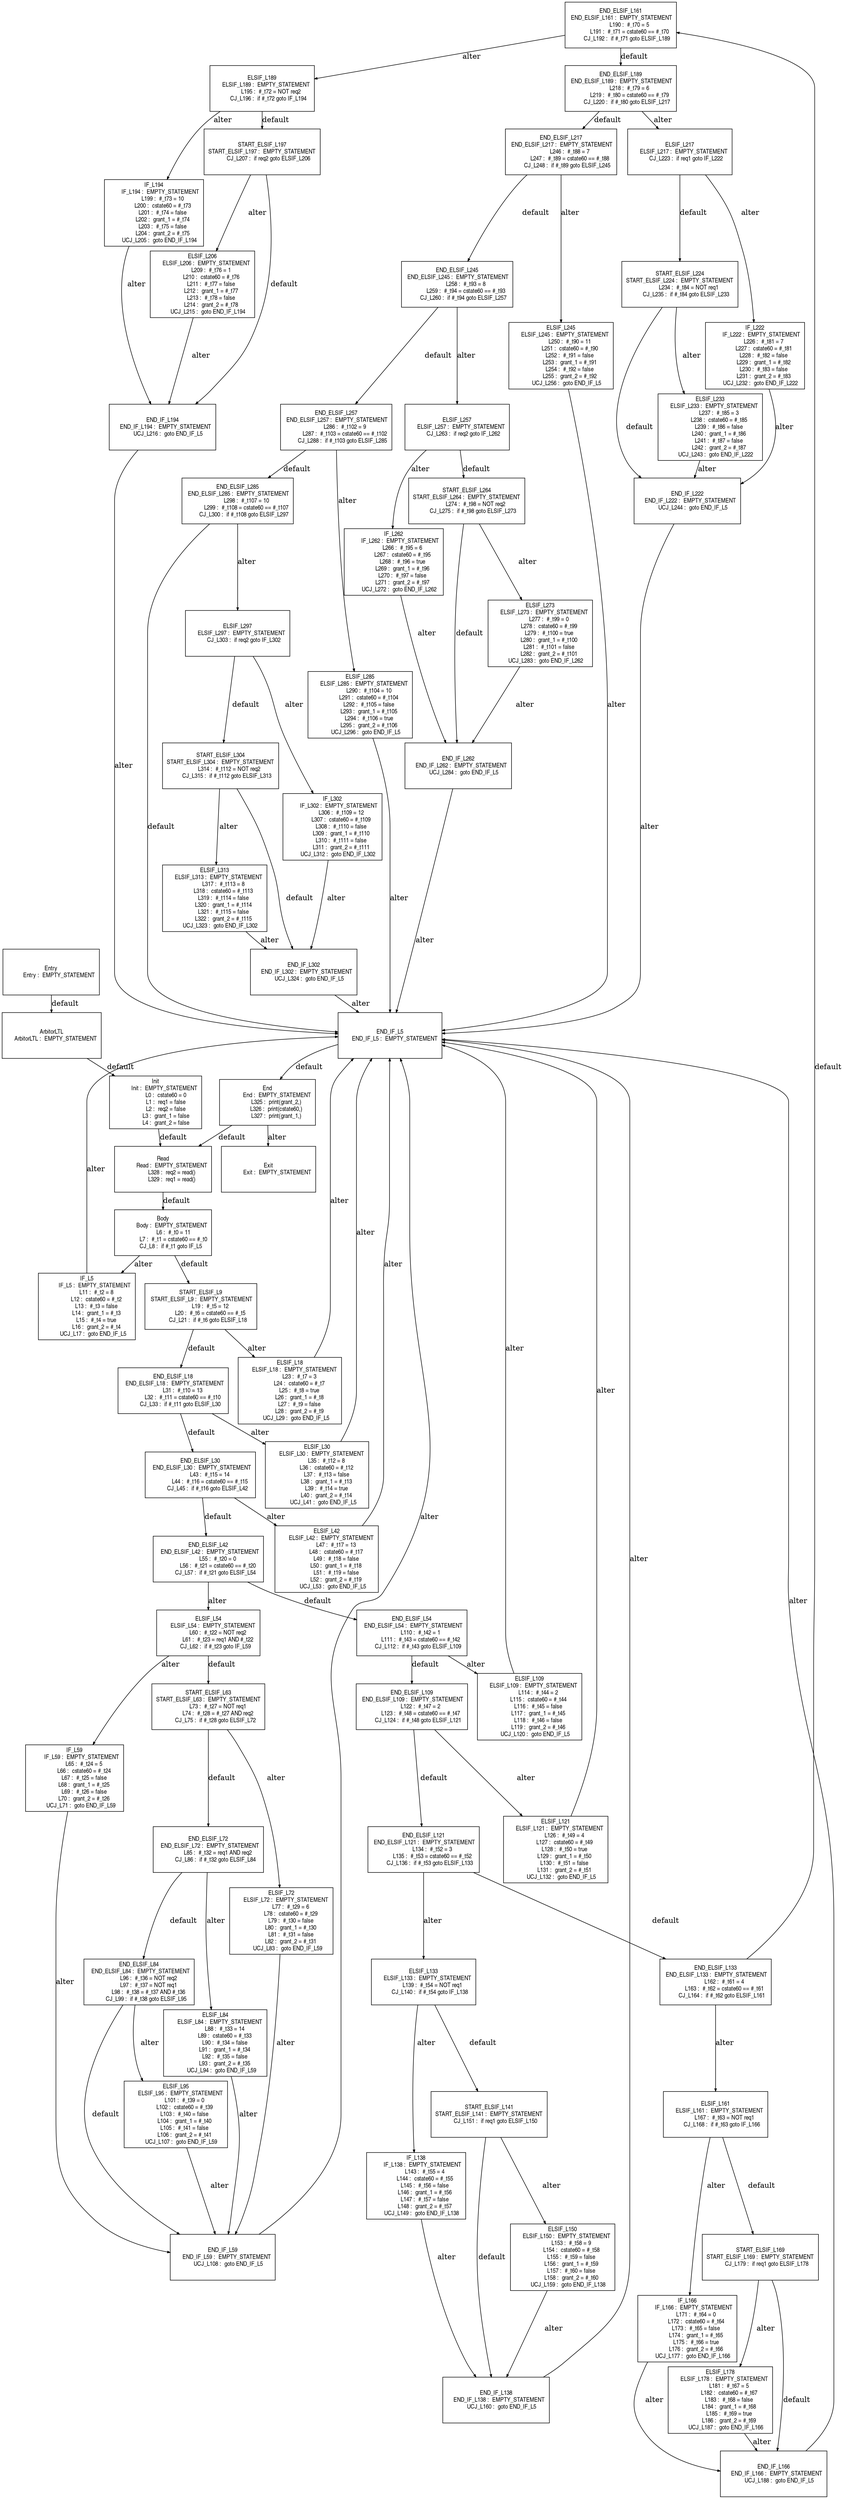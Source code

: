 digraph G {
  ranksep=.25;
  edge [arrowsize=.5]
  node [shape=rectangle, fontname="ArialNarrow",
        fontsize=12,  height=1.2];
  "END_ELSIF_L161
 END_ELSIF_L161 :  EMPTY_STATEMENT
           L190 :  #_t70 = 5
           L191 :  #_t71 = cstate60 == #_t70
        CJ_L192 :  if #_t71 goto ELSIF_L189
"; "ELSIF_L150
     ELSIF_L150 :  EMPTY_STATEMENT
           L153 :  #_t58 = 9
           L154 :  cstate60 = #_t58
           L155 :  #_t59 = false
           L156 :  grant_1 = #_t59
           L157 :  #_t60 = false
           L158 :  grant_2 = #_t60
       UCJ_L159 :  goto END_IF_L138
"; "END_ELSIF_L84
  END_ELSIF_L84 :  EMPTY_STATEMENT
            L96 :  #_t36 = NOT req2
            L97 :  #_t37 = NOT req1
            L98 :  #_t38 = #_t37 AND #_t36
         CJ_L99 :  if #_t38 goto ELSIF_L95
"; "IF_L138
        IF_L138 :  EMPTY_STATEMENT
           L143 :  #_t55 = 4
           L144 :  cstate60 = #_t55
           L145 :  #_t56 = false
           L146 :  grant_1 = #_t56
           L147 :  #_t57 = false
           L148 :  grant_2 = #_t57
       UCJ_L149 :  goto END_IF_L138
"; "Read
           Read :  EMPTY_STATEMENT
           L328 :  req2 = read()
           L329 :  req1 = read()
"; "START_ELSIF_L9
 START_ELSIF_L9 :  EMPTY_STATEMENT
            L19 :  #_t5 = 12
            L20 :  #_t6 = cstate60 == #_t5
         CJ_L21 :  if #_t6 goto ELSIF_L18
"; "ELSIF_L133
     ELSIF_L133 :  EMPTY_STATEMENT
           L139 :  #_t54 = NOT req1
        CJ_L140 :  if #_t54 goto IF_L138
"; "END_IF_L262
    END_IF_L262 :  EMPTY_STATEMENT
       UCJ_L284 :  goto END_IF_L5
"; "ELSIF_L285
     ELSIF_L285 :  EMPTY_STATEMENT
           L290 :  #_t104 = 10
           L291 :  cstate60 = #_t104
           L292 :  #_t105 = false
           L293 :  grant_1 = #_t105
           L294 :  #_t106 = true
           L295 :  grant_2 = #_t106
       UCJ_L296 :  goto END_IF_L5
"; "END_IF_L222
    END_IF_L222 :  EMPTY_STATEMENT
       UCJ_L244 :  goto END_IF_L5
"; "ELSIF_L189
     ELSIF_L189 :  EMPTY_STATEMENT
           L195 :  #_t72 = NOT req2
        CJ_L196 :  if #_t72 goto IF_L194
"; "ELSIF_L54
      ELSIF_L54 :  EMPTY_STATEMENT
            L60 :  #_t22 = NOT req2
            L61 :  #_t23 = req1 AND #_t22
         CJ_L62 :  if #_t23 goto IF_L59
"; "START_ELSIF_L197
START_ELSIF_L197 :  EMPTY_STATEMENT
        CJ_L207 :  if req2 goto ELSIF_L206
"; "ELSIF_L84
      ELSIF_L84 :  EMPTY_STATEMENT
            L88 :  #_t33 = 14
            L89 :  cstate60 = #_t33
            L90 :  #_t34 = false
            L91 :  grant_1 = #_t34
            L92 :  #_t35 = false
            L93 :  grant_2 = #_t35
        UCJ_L94 :  goto END_IF_L59
"; "ELSIF_L121
     ELSIF_L121 :  EMPTY_STATEMENT
           L126 :  #_t49 = 4
           L127 :  cstate60 = #_t49
           L128 :  #_t50 = true
           L129 :  grant_1 = #_t50
           L130 :  #_t51 = false
           L131 :  grant_2 = #_t51
       UCJ_L132 :  goto END_IF_L5
"; "END_IF_L194
    END_IF_L194 :  EMPTY_STATEMENT
       UCJ_L216 :  goto END_IF_L5
"; "End
            End :  EMPTY_STATEMENT
           L325 :  print(grant_2,)
           L326 :  print(cstate60,)
           L327 :  print(grant_1,)
"; "IF_L59
         IF_L59 :  EMPTY_STATEMENT
            L65 :  #_t24 = 5
            L66 :  cstate60 = #_t24
            L67 :  #_t25 = false
            L68 :  grant_1 = #_t25
            L69 :  #_t26 = false
            L70 :  grant_2 = #_t26
        UCJ_L71 :  goto END_IF_L59
"; "END_ELSIF_L189
 END_ELSIF_L189 :  EMPTY_STATEMENT
           L218 :  #_t79 = 6
           L219 :  #_t80 = cstate60 == #_t79
        CJ_L220 :  if #_t80 goto ELSIF_L217
"; "IF_L5
          IF_L5 :  EMPTY_STATEMENT
            L11 :  #_t2 = 8
            L12 :  cstate60 = #_t2
            L13 :  #_t3 = false
            L14 :  grant_1 = #_t3
            L15 :  #_t4 = true
            L16 :  grant_2 = #_t4
        UCJ_L17 :  goto END_IF_L5
"; "END_ELSIF_L285
 END_ELSIF_L285 :  EMPTY_STATEMENT
           L298 :  #_t107 = 10
           L299 :  #_t108 = cstate60 == #_t107
        CJ_L300 :  if #_t108 goto ELSIF_L297
"; "ArbitorLTL
     ArbitorLTL :  EMPTY_STATEMENT
"; "START_ELSIF_L224
START_ELSIF_L224 :  EMPTY_STATEMENT
           L234 :  #_t84 = NOT req1
        CJ_L235 :  if #_t84 goto ELSIF_L233
"; "ELSIF_L245
     ELSIF_L245 :  EMPTY_STATEMENT
           L250 :  #_t90 = 11
           L251 :  cstate60 = #_t90
           L252 :  #_t91 = false
           L253 :  grant_1 = #_t91
           L254 :  #_t92 = false
           L255 :  grant_2 = #_t92
       UCJ_L256 :  goto END_IF_L5
"; "END_IF_L59
     END_IF_L59 :  EMPTY_STATEMENT
       UCJ_L108 :  goto END_IF_L5
"; "ELSIF_L257
     ELSIF_L257 :  EMPTY_STATEMENT
        CJ_L263 :  if req2 goto IF_L262
"; "IF_L166
        IF_L166 :  EMPTY_STATEMENT
           L171 :  #_t64 = 0
           L172 :  cstate60 = #_t64
           L173 :  #_t65 = false
           L174 :  grant_1 = #_t65
           L175 :  #_t66 = true
           L176 :  grant_2 = #_t66
       UCJ_L177 :  goto END_IF_L166
"; "ELSIF_L178
     ELSIF_L178 :  EMPTY_STATEMENT
           L181 :  #_t67 = 5
           L182 :  cstate60 = #_t67
           L183 :  #_t68 = false
           L184 :  grant_1 = #_t68
           L185 :  #_t69 = true
           L186 :  grant_2 = #_t69
       UCJ_L187 :  goto END_IF_L166
"; "END_ELSIF_L217
 END_ELSIF_L217 :  EMPTY_STATEMENT
           L246 :  #_t88 = 7
           L247 :  #_t89 = cstate60 == #_t88
        CJ_L248 :  if #_t89 goto ELSIF_L245
"; "Init
           Init :  EMPTY_STATEMENT
             L0 :  cstate60 = 0
             L1 :  req1 = false
             L2 :  req2 = false
             L3 :  grant_1 = false
             L4 :  grant_2 = false
"; "ELSIF_L42
      ELSIF_L42 :  EMPTY_STATEMENT
            L47 :  #_t17 = 13
            L48 :  cstate60 = #_t17
            L49 :  #_t18 = false
            L50 :  grant_1 = #_t18
            L51 :  #_t19 = false
            L52 :  grant_2 = #_t19
        UCJ_L53 :  goto END_IF_L5
"; "ELSIF_L206
     ELSIF_L206 :  EMPTY_STATEMENT
           L209 :  #_t76 = 1
           L210 :  cstate60 = #_t76
           L211 :  #_t77 = false
           L212 :  grant_1 = #_t77
           L213 :  #_t78 = false
           L214 :  grant_2 = #_t78
       UCJ_L215 :  goto END_IF_L194
"; "END_ELSIF_L42
  END_ELSIF_L42 :  EMPTY_STATEMENT
            L55 :  #_t20 = 0
            L56 :  #_t21 = cstate60 == #_t20
         CJ_L57 :  if #_t21 goto ELSIF_L54
"; "IF_L194
        IF_L194 :  EMPTY_STATEMENT
           L199 :  #_t73 = 10
           L200 :  cstate60 = #_t73
           L201 :  #_t74 = false
           L202 :  grant_1 = #_t74
           L203 :  #_t75 = false
           L204 :  grant_2 = #_t75
       UCJ_L205 :  goto END_IF_L194
"; "Entry
          Entry :  EMPTY_STATEMENT
"; "START_ELSIF_L264
START_ELSIF_L264 :  EMPTY_STATEMENT
           L274 :  #_t98 = NOT req2
        CJ_L275 :  if #_t98 goto ELSIF_L273
"; "END_ELSIF_L133
 END_ELSIF_L133 :  EMPTY_STATEMENT
           L162 :  #_t61 = 4
           L163 :  #_t62 = cstate60 == #_t61
        CJ_L164 :  if #_t62 goto ELSIF_L161
"; "END_ELSIF_L54
  END_ELSIF_L54 :  EMPTY_STATEMENT
           L110 :  #_t42 = 1
           L111 :  #_t43 = cstate60 == #_t42
        CJ_L112 :  if #_t43 goto ELSIF_L109
"; "ELSIF_L72
      ELSIF_L72 :  EMPTY_STATEMENT
            L77 :  #_t29 = 6
            L78 :  cstate60 = #_t29
            L79 :  #_t30 = false
            L80 :  grant_1 = #_t30
            L81 :  #_t31 = false
            L82 :  grant_2 = #_t31
        UCJ_L83 :  goto END_IF_L59
"; "END_ELSIF_L109
 END_ELSIF_L109 :  EMPTY_STATEMENT
           L122 :  #_t47 = 2
           L123 :  #_t48 = cstate60 == #_t47
        CJ_L124 :  if #_t48 goto ELSIF_L121
"; "ELSIF_L217
     ELSIF_L217 :  EMPTY_STATEMENT
        CJ_L223 :  if req1 goto IF_L222
"; "END_IF_L5
      END_IF_L5 :  EMPTY_STATEMENT
"; "START_ELSIF_L63
START_ELSIF_L63 :  EMPTY_STATEMENT
            L73 :  #_t27 = NOT req1
            L74 :  #_t28 = #_t27 AND req2
         CJ_L75 :  if #_t28 goto ELSIF_L72
"; "START_ELSIF_L141
START_ELSIF_L141 :  EMPTY_STATEMENT
        CJ_L151 :  if req1 goto ELSIF_L150
"; "Exit
           Exit :  EMPTY_STATEMENT
"; "END_ELSIF_L257
 END_ELSIF_L257 :  EMPTY_STATEMENT
           L286 :  #_t102 = 9
           L287 :  #_t103 = cstate60 == #_t102
        CJ_L288 :  if #_t103 goto ELSIF_L285
"; "START_ELSIF_L169
START_ELSIF_L169 :  EMPTY_STATEMENT
        CJ_L179 :  if req1 goto ELSIF_L178
"; "END_ELSIF_L245
 END_ELSIF_L245 :  EMPTY_STATEMENT
           L258 :  #_t93 = 8
           L259 :  #_t94 = cstate60 == #_t93
        CJ_L260 :  if #_t94 goto ELSIF_L257
"; "END_IF_L302
    END_IF_L302 :  EMPTY_STATEMENT
       UCJ_L324 :  goto END_IF_L5
"; "ELSIF_L18
      ELSIF_L18 :  EMPTY_STATEMENT
            L23 :  #_t7 = 3
            L24 :  cstate60 = #_t7
            L25 :  #_t8 = true
            L26 :  grant_1 = #_t8
            L27 :  #_t9 = false
            L28 :  grant_2 = #_t9
        UCJ_L29 :  goto END_IF_L5
"; "ELSIF_L95
      ELSIF_L95 :  EMPTY_STATEMENT
           L101 :  #_t39 = 0
           L102 :  cstate60 = #_t39
           L103 :  #_t40 = false
           L104 :  grant_1 = #_t40
           L105 :  #_t41 = false
           L106 :  grant_2 = #_t41
       UCJ_L107 :  goto END_IF_L59
"; "ELSIF_L30
      ELSIF_L30 :  EMPTY_STATEMENT
            L35 :  #_t12 = 8
            L36 :  cstate60 = #_t12
            L37 :  #_t13 = false
            L38 :  grant_1 = #_t13
            L39 :  #_t14 = true
            L40 :  grant_2 = #_t14
        UCJ_L41 :  goto END_IF_L5
"; "END_ELSIF_L30
  END_ELSIF_L30 :  EMPTY_STATEMENT
            L43 :  #_t15 = 14
            L44 :  #_t16 = cstate60 == #_t15
         CJ_L45 :  if #_t16 goto ELSIF_L42
"; "END_IF_L138
    END_IF_L138 :  EMPTY_STATEMENT
       UCJ_L160 :  goto END_IF_L5
"; "Body
           Body :  EMPTY_STATEMENT
             L6 :  #_t0 = 11
             L7 :  #_t1 = cstate60 == #_t0
          CJ_L8 :  if #_t1 goto IF_L5
"; "END_ELSIF_L121
 END_ELSIF_L121 :  EMPTY_STATEMENT
           L134 :  #_t52 = 3
           L135 :  #_t53 = cstate60 == #_t52
        CJ_L136 :  if #_t53 goto ELSIF_L133
"; "START_ELSIF_L304
START_ELSIF_L304 :  EMPTY_STATEMENT
           L314 :  #_t112 = NOT req2
        CJ_L315 :  if #_t112 goto ELSIF_L313
"; "ELSIF_L161
     ELSIF_L161 :  EMPTY_STATEMENT
           L167 :  #_t63 = NOT req1
        CJ_L168 :  if #_t63 goto IF_L166
"; "IF_L222
        IF_L222 :  EMPTY_STATEMENT
           L226 :  #_t81 = 7
           L227 :  cstate60 = #_t81
           L228 :  #_t82 = false
           L229 :  grant_1 = #_t82
           L230 :  #_t83 = false
           L231 :  grant_2 = #_t83
       UCJ_L232 :  goto END_IF_L222
"; "ELSIF_L297
     ELSIF_L297 :  EMPTY_STATEMENT
        CJ_L303 :  if req2 goto IF_L302
"; "END_ELSIF_L72
  END_ELSIF_L72 :  EMPTY_STATEMENT
            L85 :  #_t32 = req1 AND req2
         CJ_L86 :  if #_t32 goto ELSIF_L84
"; "ELSIF_L233
     ELSIF_L233 :  EMPTY_STATEMENT
           L237 :  #_t85 = 3
           L238 :  cstate60 = #_t85
           L239 :  #_t86 = false
           L240 :  grant_1 = #_t86
           L241 :  #_t87 = false
           L242 :  grant_2 = #_t87
       UCJ_L243 :  goto END_IF_L222
"; "END_ELSIF_L18
  END_ELSIF_L18 :  EMPTY_STATEMENT
            L31 :  #_t10 = 13
            L32 :  #_t11 = cstate60 == #_t10
         CJ_L33 :  if #_t11 goto ELSIF_L30
"; "ELSIF_L273
     ELSIF_L273 :  EMPTY_STATEMENT
           L277 :  #_t99 = 0
           L278 :  cstate60 = #_t99
           L279 :  #_t100 = true
           L280 :  grant_1 = #_t100
           L281 :  #_t101 = false
           L282 :  grant_2 = #_t101
       UCJ_L283 :  goto END_IF_L262
"; "IF_L302
        IF_L302 :  EMPTY_STATEMENT
           L306 :  #_t109 = 12
           L307 :  cstate60 = #_t109
           L308 :  #_t110 = false
           L309 :  grant_1 = #_t110
           L310 :  #_t111 = false
           L311 :  grant_2 = #_t111
       UCJ_L312 :  goto END_IF_L302
"; "END_IF_L166
    END_IF_L166 :  EMPTY_STATEMENT
       UCJ_L188 :  goto END_IF_L5
"; "IF_L262
        IF_L262 :  EMPTY_STATEMENT
           L266 :  #_t95 = 6
           L267 :  cstate60 = #_t95
           L268 :  #_t96 = true
           L269 :  grant_1 = #_t96
           L270 :  #_t97 = false
           L271 :  grant_2 = #_t97
       UCJ_L272 :  goto END_IF_L262
"; "ELSIF_L109
     ELSIF_L109 :  EMPTY_STATEMENT
           L114 :  #_t44 = 2
           L115 :  cstate60 = #_t44
           L116 :  #_t45 = false
           L117 :  grant_1 = #_t45
           L118 :  #_t46 = false
           L119 :  grant_2 = #_t46
       UCJ_L120 :  goto END_IF_L5
"; "ELSIF_L313
     ELSIF_L313 :  EMPTY_STATEMENT
           L317 :  #_t113 = 8
           L318 :  cstate60 = #_t113
           L319 :  #_t114 = false
           L320 :  grant_1 = #_t114
           L321 :  #_t115 = false
           L322 :  grant_2 = #_t115
       UCJ_L323 :  goto END_IF_L302
"; 
  "ArbitorLTL
     ArbitorLTL :  EMPTY_STATEMENT
" -> "Init
           Init :  EMPTY_STATEMENT
             L0 :  cstate60 = 0
             L1 :  req1 = false
             L2 :  req2 = false
             L3 :  grant_1 = false
             L4 :  grant_2 = false
"  [label="default"];
  "Init
           Init :  EMPTY_STATEMENT
             L0 :  cstate60 = 0
             L1 :  req1 = false
             L2 :  req2 = false
             L3 :  grant_1 = false
             L4 :  grant_2 = false
" -> "Read
           Read :  EMPTY_STATEMENT
           L328 :  req2 = read()
           L329 :  req1 = read()
"  [label="default"];
  "Body
           Body :  EMPTY_STATEMENT
             L6 :  #_t0 = 11
             L7 :  #_t1 = cstate60 == #_t0
          CJ_L8 :  if #_t1 goto IF_L5
" -> "START_ELSIF_L9
 START_ELSIF_L9 :  EMPTY_STATEMENT
            L19 :  #_t5 = 12
            L20 :  #_t6 = cstate60 == #_t5
         CJ_L21 :  if #_t6 goto ELSIF_L18
"  [label="default"];
  "Body
           Body :  EMPTY_STATEMENT
             L6 :  #_t0 = 11
             L7 :  #_t1 = cstate60 == #_t0
          CJ_L8 :  if #_t1 goto IF_L5
" -> "IF_L5
          IF_L5 :  EMPTY_STATEMENT
            L11 :  #_t2 = 8
            L12 :  cstate60 = #_t2
            L13 :  #_t3 = false
            L14 :  grant_1 = #_t3
            L15 :  #_t4 = true
            L16 :  grant_2 = #_t4
        UCJ_L17 :  goto END_IF_L5
"  [label="alter"];
  "IF_L5
          IF_L5 :  EMPTY_STATEMENT
            L11 :  #_t2 = 8
            L12 :  cstate60 = #_t2
            L13 :  #_t3 = false
            L14 :  grant_1 = #_t3
            L15 :  #_t4 = true
            L16 :  grant_2 = #_t4
        UCJ_L17 :  goto END_IF_L5
" -> "END_IF_L5
      END_IF_L5 :  EMPTY_STATEMENT
"  [label="alter"];
  "START_ELSIF_L9
 START_ELSIF_L9 :  EMPTY_STATEMENT
            L19 :  #_t5 = 12
            L20 :  #_t6 = cstate60 == #_t5
         CJ_L21 :  if #_t6 goto ELSIF_L18
" -> "END_ELSIF_L18
  END_ELSIF_L18 :  EMPTY_STATEMENT
            L31 :  #_t10 = 13
            L32 :  #_t11 = cstate60 == #_t10
         CJ_L33 :  if #_t11 goto ELSIF_L30
"  [label="default"];
  "START_ELSIF_L9
 START_ELSIF_L9 :  EMPTY_STATEMENT
            L19 :  #_t5 = 12
            L20 :  #_t6 = cstate60 == #_t5
         CJ_L21 :  if #_t6 goto ELSIF_L18
" -> "ELSIF_L18
      ELSIF_L18 :  EMPTY_STATEMENT
            L23 :  #_t7 = 3
            L24 :  cstate60 = #_t7
            L25 :  #_t8 = true
            L26 :  grant_1 = #_t8
            L27 :  #_t9 = false
            L28 :  grant_2 = #_t9
        UCJ_L29 :  goto END_IF_L5
"  [label="alter"];
  "ELSIF_L18
      ELSIF_L18 :  EMPTY_STATEMENT
            L23 :  #_t7 = 3
            L24 :  cstate60 = #_t7
            L25 :  #_t8 = true
            L26 :  grant_1 = #_t8
            L27 :  #_t9 = false
            L28 :  grant_2 = #_t9
        UCJ_L29 :  goto END_IF_L5
" -> "END_IF_L5
      END_IF_L5 :  EMPTY_STATEMENT
"  [label="alter"];
  "END_ELSIF_L18
  END_ELSIF_L18 :  EMPTY_STATEMENT
            L31 :  #_t10 = 13
            L32 :  #_t11 = cstate60 == #_t10
         CJ_L33 :  if #_t11 goto ELSIF_L30
" -> "END_ELSIF_L30
  END_ELSIF_L30 :  EMPTY_STATEMENT
            L43 :  #_t15 = 14
            L44 :  #_t16 = cstate60 == #_t15
         CJ_L45 :  if #_t16 goto ELSIF_L42
"  [label="default"];
  "END_ELSIF_L18
  END_ELSIF_L18 :  EMPTY_STATEMENT
            L31 :  #_t10 = 13
            L32 :  #_t11 = cstate60 == #_t10
         CJ_L33 :  if #_t11 goto ELSIF_L30
" -> "ELSIF_L30
      ELSIF_L30 :  EMPTY_STATEMENT
            L35 :  #_t12 = 8
            L36 :  cstate60 = #_t12
            L37 :  #_t13 = false
            L38 :  grant_1 = #_t13
            L39 :  #_t14 = true
            L40 :  grant_2 = #_t14
        UCJ_L41 :  goto END_IF_L5
"  [label="alter"];
  "ELSIF_L30
      ELSIF_L30 :  EMPTY_STATEMENT
            L35 :  #_t12 = 8
            L36 :  cstate60 = #_t12
            L37 :  #_t13 = false
            L38 :  grant_1 = #_t13
            L39 :  #_t14 = true
            L40 :  grant_2 = #_t14
        UCJ_L41 :  goto END_IF_L5
" -> "END_IF_L5
      END_IF_L5 :  EMPTY_STATEMENT
"  [label="alter"];
  "END_ELSIF_L30
  END_ELSIF_L30 :  EMPTY_STATEMENT
            L43 :  #_t15 = 14
            L44 :  #_t16 = cstate60 == #_t15
         CJ_L45 :  if #_t16 goto ELSIF_L42
" -> "END_ELSIF_L42
  END_ELSIF_L42 :  EMPTY_STATEMENT
            L55 :  #_t20 = 0
            L56 :  #_t21 = cstate60 == #_t20
         CJ_L57 :  if #_t21 goto ELSIF_L54
"  [label="default"];
  "END_ELSIF_L30
  END_ELSIF_L30 :  EMPTY_STATEMENT
            L43 :  #_t15 = 14
            L44 :  #_t16 = cstate60 == #_t15
         CJ_L45 :  if #_t16 goto ELSIF_L42
" -> "ELSIF_L42
      ELSIF_L42 :  EMPTY_STATEMENT
            L47 :  #_t17 = 13
            L48 :  cstate60 = #_t17
            L49 :  #_t18 = false
            L50 :  grant_1 = #_t18
            L51 :  #_t19 = false
            L52 :  grant_2 = #_t19
        UCJ_L53 :  goto END_IF_L5
"  [label="alter"];
  "ELSIF_L42
      ELSIF_L42 :  EMPTY_STATEMENT
            L47 :  #_t17 = 13
            L48 :  cstate60 = #_t17
            L49 :  #_t18 = false
            L50 :  grant_1 = #_t18
            L51 :  #_t19 = false
            L52 :  grant_2 = #_t19
        UCJ_L53 :  goto END_IF_L5
" -> "END_IF_L5
      END_IF_L5 :  EMPTY_STATEMENT
"  [label="alter"];
  "END_ELSIF_L42
  END_ELSIF_L42 :  EMPTY_STATEMENT
            L55 :  #_t20 = 0
            L56 :  #_t21 = cstate60 == #_t20
         CJ_L57 :  if #_t21 goto ELSIF_L54
" -> "END_ELSIF_L54
  END_ELSIF_L54 :  EMPTY_STATEMENT
           L110 :  #_t42 = 1
           L111 :  #_t43 = cstate60 == #_t42
        CJ_L112 :  if #_t43 goto ELSIF_L109
"  [label="default"];
  "END_ELSIF_L42
  END_ELSIF_L42 :  EMPTY_STATEMENT
            L55 :  #_t20 = 0
            L56 :  #_t21 = cstate60 == #_t20
         CJ_L57 :  if #_t21 goto ELSIF_L54
" -> "ELSIF_L54
      ELSIF_L54 :  EMPTY_STATEMENT
            L60 :  #_t22 = NOT req2
            L61 :  #_t23 = req1 AND #_t22
         CJ_L62 :  if #_t23 goto IF_L59
"  [label="alter"];
  "ELSIF_L54
      ELSIF_L54 :  EMPTY_STATEMENT
            L60 :  #_t22 = NOT req2
            L61 :  #_t23 = req1 AND #_t22
         CJ_L62 :  if #_t23 goto IF_L59
" -> "START_ELSIF_L63
START_ELSIF_L63 :  EMPTY_STATEMENT
            L73 :  #_t27 = NOT req1
            L74 :  #_t28 = #_t27 AND req2
         CJ_L75 :  if #_t28 goto ELSIF_L72
"  [label="default"];
  "ELSIF_L54
      ELSIF_L54 :  EMPTY_STATEMENT
            L60 :  #_t22 = NOT req2
            L61 :  #_t23 = req1 AND #_t22
         CJ_L62 :  if #_t23 goto IF_L59
" -> "IF_L59
         IF_L59 :  EMPTY_STATEMENT
            L65 :  #_t24 = 5
            L66 :  cstate60 = #_t24
            L67 :  #_t25 = false
            L68 :  grant_1 = #_t25
            L69 :  #_t26 = false
            L70 :  grant_2 = #_t26
        UCJ_L71 :  goto END_IF_L59
"  [label="alter"];
  "IF_L59
         IF_L59 :  EMPTY_STATEMENT
            L65 :  #_t24 = 5
            L66 :  cstate60 = #_t24
            L67 :  #_t25 = false
            L68 :  grant_1 = #_t25
            L69 :  #_t26 = false
            L70 :  grant_2 = #_t26
        UCJ_L71 :  goto END_IF_L59
" -> "END_IF_L59
     END_IF_L59 :  EMPTY_STATEMENT
       UCJ_L108 :  goto END_IF_L5
"  [label="alter"];
  "START_ELSIF_L63
START_ELSIF_L63 :  EMPTY_STATEMENT
            L73 :  #_t27 = NOT req1
            L74 :  #_t28 = #_t27 AND req2
         CJ_L75 :  if #_t28 goto ELSIF_L72
" -> "END_ELSIF_L72
  END_ELSIF_L72 :  EMPTY_STATEMENT
            L85 :  #_t32 = req1 AND req2
         CJ_L86 :  if #_t32 goto ELSIF_L84
"  [label="default"];
  "START_ELSIF_L63
START_ELSIF_L63 :  EMPTY_STATEMENT
            L73 :  #_t27 = NOT req1
            L74 :  #_t28 = #_t27 AND req2
         CJ_L75 :  if #_t28 goto ELSIF_L72
" -> "ELSIF_L72
      ELSIF_L72 :  EMPTY_STATEMENT
            L77 :  #_t29 = 6
            L78 :  cstate60 = #_t29
            L79 :  #_t30 = false
            L80 :  grant_1 = #_t30
            L81 :  #_t31 = false
            L82 :  grant_2 = #_t31
        UCJ_L83 :  goto END_IF_L59
"  [label="alter"];
  "ELSIF_L72
      ELSIF_L72 :  EMPTY_STATEMENT
            L77 :  #_t29 = 6
            L78 :  cstate60 = #_t29
            L79 :  #_t30 = false
            L80 :  grant_1 = #_t30
            L81 :  #_t31 = false
            L82 :  grant_2 = #_t31
        UCJ_L83 :  goto END_IF_L59
" -> "END_IF_L59
     END_IF_L59 :  EMPTY_STATEMENT
       UCJ_L108 :  goto END_IF_L5
"  [label="alter"];
  "END_ELSIF_L72
  END_ELSIF_L72 :  EMPTY_STATEMENT
            L85 :  #_t32 = req1 AND req2
         CJ_L86 :  if #_t32 goto ELSIF_L84
" -> "END_ELSIF_L84
  END_ELSIF_L84 :  EMPTY_STATEMENT
            L96 :  #_t36 = NOT req2
            L97 :  #_t37 = NOT req1
            L98 :  #_t38 = #_t37 AND #_t36
         CJ_L99 :  if #_t38 goto ELSIF_L95
"  [label="default"];
  "END_ELSIF_L72
  END_ELSIF_L72 :  EMPTY_STATEMENT
            L85 :  #_t32 = req1 AND req2
         CJ_L86 :  if #_t32 goto ELSIF_L84
" -> "ELSIF_L84
      ELSIF_L84 :  EMPTY_STATEMENT
            L88 :  #_t33 = 14
            L89 :  cstate60 = #_t33
            L90 :  #_t34 = false
            L91 :  grant_1 = #_t34
            L92 :  #_t35 = false
            L93 :  grant_2 = #_t35
        UCJ_L94 :  goto END_IF_L59
"  [label="alter"];
  "ELSIF_L84
      ELSIF_L84 :  EMPTY_STATEMENT
            L88 :  #_t33 = 14
            L89 :  cstate60 = #_t33
            L90 :  #_t34 = false
            L91 :  grant_1 = #_t34
            L92 :  #_t35 = false
            L93 :  grant_2 = #_t35
        UCJ_L94 :  goto END_IF_L59
" -> "END_IF_L59
     END_IF_L59 :  EMPTY_STATEMENT
       UCJ_L108 :  goto END_IF_L5
"  [label="alter"];
  "END_ELSIF_L84
  END_ELSIF_L84 :  EMPTY_STATEMENT
            L96 :  #_t36 = NOT req2
            L97 :  #_t37 = NOT req1
            L98 :  #_t38 = #_t37 AND #_t36
         CJ_L99 :  if #_t38 goto ELSIF_L95
" -> "END_IF_L59
     END_IF_L59 :  EMPTY_STATEMENT
       UCJ_L108 :  goto END_IF_L5
"  [label="default"];
  "END_ELSIF_L84
  END_ELSIF_L84 :  EMPTY_STATEMENT
            L96 :  #_t36 = NOT req2
            L97 :  #_t37 = NOT req1
            L98 :  #_t38 = #_t37 AND #_t36
         CJ_L99 :  if #_t38 goto ELSIF_L95
" -> "ELSIF_L95
      ELSIF_L95 :  EMPTY_STATEMENT
           L101 :  #_t39 = 0
           L102 :  cstate60 = #_t39
           L103 :  #_t40 = false
           L104 :  grant_1 = #_t40
           L105 :  #_t41 = false
           L106 :  grant_2 = #_t41
       UCJ_L107 :  goto END_IF_L59
"  [label="alter"];
  "ELSIF_L95
      ELSIF_L95 :  EMPTY_STATEMENT
           L101 :  #_t39 = 0
           L102 :  cstate60 = #_t39
           L103 :  #_t40 = false
           L104 :  grant_1 = #_t40
           L105 :  #_t41 = false
           L106 :  grant_2 = #_t41
       UCJ_L107 :  goto END_IF_L59
" -> "END_IF_L59
     END_IF_L59 :  EMPTY_STATEMENT
       UCJ_L108 :  goto END_IF_L5
"  [label="alter"];
  "END_IF_L59
     END_IF_L59 :  EMPTY_STATEMENT
       UCJ_L108 :  goto END_IF_L5
" -> "END_IF_L5
      END_IF_L5 :  EMPTY_STATEMENT
"  [label="alter"];
  "END_ELSIF_L54
  END_ELSIF_L54 :  EMPTY_STATEMENT
           L110 :  #_t42 = 1
           L111 :  #_t43 = cstate60 == #_t42
        CJ_L112 :  if #_t43 goto ELSIF_L109
" -> "END_ELSIF_L109
 END_ELSIF_L109 :  EMPTY_STATEMENT
           L122 :  #_t47 = 2
           L123 :  #_t48 = cstate60 == #_t47
        CJ_L124 :  if #_t48 goto ELSIF_L121
"  [label="default"];
  "END_ELSIF_L54
  END_ELSIF_L54 :  EMPTY_STATEMENT
           L110 :  #_t42 = 1
           L111 :  #_t43 = cstate60 == #_t42
        CJ_L112 :  if #_t43 goto ELSIF_L109
" -> "ELSIF_L109
     ELSIF_L109 :  EMPTY_STATEMENT
           L114 :  #_t44 = 2
           L115 :  cstate60 = #_t44
           L116 :  #_t45 = false
           L117 :  grant_1 = #_t45
           L118 :  #_t46 = false
           L119 :  grant_2 = #_t46
       UCJ_L120 :  goto END_IF_L5
"  [label="alter"];
  "ELSIF_L109
     ELSIF_L109 :  EMPTY_STATEMENT
           L114 :  #_t44 = 2
           L115 :  cstate60 = #_t44
           L116 :  #_t45 = false
           L117 :  grant_1 = #_t45
           L118 :  #_t46 = false
           L119 :  grant_2 = #_t46
       UCJ_L120 :  goto END_IF_L5
" -> "END_IF_L5
      END_IF_L5 :  EMPTY_STATEMENT
"  [label="alter"];
  "END_ELSIF_L109
 END_ELSIF_L109 :  EMPTY_STATEMENT
           L122 :  #_t47 = 2
           L123 :  #_t48 = cstate60 == #_t47
        CJ_L124 :  if #_t48 goto ELSIF_L121
" -> "END_ELSIF_L121
 END_ELSIF_L121 :  EMPTY_STATEMENT
           L134 :  #_t52 = 3
           L135 :  #_t53 = cstate60 == #_t52
        CJ_L136 :  if #_t53 goto ELSIF_L133
"  [label="default"];
  "END_ELSIF_L109
 END_ELSIF_L109 :  EMPTY_STATEMENT
           L122 :  #_t47 = 2
           L123 :  #_t48 = cstate60 == #_t47
        CJ_L124 :  if #_t48 goto ELSIF_L121
" -> "ELSIF_L121
     ELSIF_L121 :  EMPTY_STATEMENT
           L126 :  #_t49 = 4
           L127 :  cstate60 = #_t49
           L128 :  #_t50 = true
           L129 :  grant_1 = #_t50
           L130 :  #_t51 = false
           L131 :  grant_2 = #_t51
       UCJ_L132 :  goto END_IF_L5
"  [label="alter"];
  "ELSIF_L121
     ELSIF_L121 :  EMPTY_STATEMENT
           L126 :  #_t49 = 4
           L127 :  cstate60 = #_t49
           L128 :  #_t50 = true
           L129 :  grant_1 = #_t50
           L130 :  #_t51 = false
           L131 :  grant_2 = #_t51
       UCJ_L132 :  goto END_IF_L5
" -> "END_IF_L5
      END_IF_L5 :  EMPTY_STATEMENT
"  [label="alter"];
  "END_ELSIF_L121
 END_ELSIF_L121 :  EMPTY_STATEMENT
           L134 :  #_t52 = 3
           L135 :  #_t53 = cstate60 == #_t52
        CJ_L136 :  if #_t53 goto ELSIF_L133
" -> "END_ELSIF_L133
 END_ELSIF_L133 :  EMPTY_STATEMENT
           L162 :  #_t61 = 4
           L163 :  #_t62 = cstate60 == #_t61
        CJ_L164 :  if #_t62 goto ELSIF_L161
"  [label="default"];
  "END_ELSIF_L121
 END_ELSIF_L121 :  EMPTY_STATEMENT
           L134 :  #_t52 = 3
           L135 :  #_t53 = cstate60 == #_t52
        CJ_L136 :  if #_t53 goto ELSIF_L133
" -> "ELSIF_L133
     ELSIF_L133 :  EMPTY_STATEMENT
           L139 :  #_t54 = NOT req1
        CJ_L140 :  if #_t54 goto IF_L138
"  [label="alter"];
  "ELSIF_L133
     ELSIF_L133 :  EMPTY_STATEMENT
           L139 :  #_t54 = NOT req1
        CJ_L140 :  if #_t54 goto IF_L138
" -> "START_ELSIF_L141
START_ELSIF_L141 :  EMPTY_STATEMENT
        CJ_L151 :  if req1 goto ELSIF_L150
"  [label="default"];
  "ELSIF_L133
     ELSIF_L133 :  EMPTY_STATEMENT
           L139 :  #_t54 = NOT req1
        CJ_L140 :  if #_t54 goto IF_L138
" -> "IF_L138
        IF_L138 :  EMPTY_STATEMENT
           L143 :  #_t55 = 4
           L144 :  cstate60 = #_t55
           L145 :  #_t56 = false
           L146 :  grant_1 = #_t56
           L147 :  #_t57 = false
           L148 :  grant_2 = #_t57
       UCJ_L149 :  goto END_IF_L138
"  [label="alter"];
  "IF_L138
        IF_L138 :  EMPTY_STATEMENT
           L143 :  #_t55 = 4
           L144 :  cstate60 = #_t55
           L145 :  #_t56 = false
           L146 :  grant_1 = #_t56
           L147 :  #_t57 = false
           L148 :  grant_2 = #_t57
       UCJ_L149 :  goto END_IF_L138
" -> "END_IF_L138
    END_IF_L138 :  EMPTY_STATEMENT
       UCJ_L160 :  goto END_IF_L5
"  [label="alter"];
  "START_ELSIF_L141
START_ELSIF_L141 :  EMPTY_STATEMENT
        CJ_L151 :  if req1 goto ELSIF_L150
" -> "END_IF_L138
    END_IF_L138 :  EMPTY_STATEMENT
       UCJ_L160 :  goto END_IF_L5
"  [label="default"];
  "START_ELSIF_L141
START_ELSIF_L141 :  EMPTY_STATEMENT
        CJ_L151 :  if req1 goto ELSIF_L150
" -> "ELSIF_L150
     ELSIF_L150 :  EMPTY_STATEMENT
           L153 :  #_t58 = 9
           L154 :  cstate60 = #_t58
           L155 :  #_t59 = false
           L156 :  grant_1 = #_t59
           L157 :  #_t60 = false
           L158 :  grant_2 = #_t60
       UCJ_L159 :  goto END_IF_L138
"  [label="alter"];
  "ELSIF_L150
     ELSIF_L150 :  EMPTY_STATEMENT
           L153 :  #_t58 = 9
           L154 :  cstate60 = #_t58
           L155 :  #_t59 = false
           L156 :  grant_1 = #_t59
           L157 :  #_t60 = false
           L158 :  grant_2 = #_t60
       UCJ_L159 :  goto END_IF_L138
" -> "END_IF_L138
    END_IF_L138 :  EMPTY_STATEMENT
       UCJ_L160 :  goto END_IF_L5
"  [label="alter"];
  "END_IF_L138
    END_IF_L138 :  EMPTY_STATEMENT
       UCJ_L160 :  goto END_IF_L5
" -> "END_IF_L5
      END_IF_L5 :  EMPTY_STATEMENT
"  [label="alter"];
  "END_ELSIF_L133
 END_ELSIF_L133 :  EMPTY_STATEMENT
           L162 :  #_t61 = 4
           L163 :  #_t62 = cstate60 == #_t61
        CJ_L164 :  if #_t62 goto ELSIF_L161
" -> "END_ELSIF_L161
 END_ELSIF_L161 :  EMPTY_STATEMENT
           L190 :  #_t70 = 5
           L191 :  #_t71 = cstate60 == #_t70
        CJ_L192 :  if #_t71 goto ELSIF_L189
"  [label="default"];
  "END_ELSIF_L133
 END_ELSIF_L133 :  EMPTY_STATEMENT
           L162 :  #_t61 = 4
           L163 :  #_t62 = cstate60 == #_t61
        CJ_L164 :  if #_t62 goto ELSIF_L161
" -> "ELSIF_L161
     ELSIF_L161 :  EMPTY_STATEMENT
           L167 :  #_t63 = NOT req1
        CJ_L168 :  if #_t63 goto IF_L166
"  [label="alter"];
  "ELSIF_L161
     ELSIF_L161 :  EMPTY_STATEMENT
           L167 :  #_t63 = NOT req1
        CJ_L168 :  if #_t63 goto IF_L166
" -> "START_ELSIF_L169
START_ELSIF_L169 :  EMPTY_STATEMENT
        CJ_L179 :  if req1 goto ELSIF_L178
"  [label="default"];
  "ELSIF_L161
     ELSIF_L161 :  EMPTY_STATEMENT
           L167 :  #_t63 = NOT req1
        CJ_L168 :  if #_t63 goto IF_L166
" -> "IF_L166
        IF_L166 :  EMPTY_STATEMENT
           L171 :  #_t64 = 0
           L172 :  cstate60 = #_t64
           L173 :  #_t65 = false
           L174 :  grant_1 = #_t65
           L175 :  #_t66 = true
           L176 :  grant_2 = #_t66
       UCJ_L177 :  goto END_IF_L166
"  [label="alter"];
  "IF_L166
        IF_L166 :  EMPTY_STATEMENT
           L171 :  #_t64 = 0
           L172 :  cstate60 = #_t64
           L173 :  #_t65 = false
           L174 :  grant_1 = #_t65
           L175 :  #_t66 = true
           L176 :  grant_2 = #_t66
       UCJ_L177 :  goto END_IF_L166
" -> "END_IF_L166
    END_IF_L166 :  EMPTY_STATEMENT
       UCJ_L188 :  goto END_IF_L5
"  [label="alter"];
  "START_ELSIF_L169
START_ELSIF_L169 :  EMPTY_STATEMENT
        CJ_L179 :  if req1 goto ELSIF_L178
" -> "END_IF_L166
    END_IF_L166 :  EMPTY_STATEMENT
       UCJ_L188 :  goto END_IF_L5
"  [label="default"];
  "START_ELSIF_L169
START_ELSIF_L169 :  EMPTY_STATEMENT
        CJ_L179 :  if req1 goto ELSIF_L178
" -> "ELSIF_L178
     ELSIF_L178 :  EMPTY_STATEMENT
           L181 :  #_t67 = 5
           L182 :  cstate60 = #_t67
           L183 :  #_t68 = false
           L184 :  grant_1 = #_t68
           L185 :  #_t69 = true
           L186 :  grant_2 = #_t69
       UCJ_L187 :  goto END_IF_L166
"  [label="alter"];
  "ELSIF_L178
     ELSIF_L178 :  EMPTY_STATEMENT
           L181 :  #_t67 = 5
           L182 :  cstate60 = #_t67
           L183 :  #_t68 = false
           L184 :  grant_1 = #_t68
           L185 :  #_t69 = true
           L186 :  grant_2 = #_t69
       UCJ_L187 :  goto END_IF_L166
" -> "END_IF_L166
    END_IF_L166 :  EMPTY_STATEMENT
       UCJ_L188 :  goto END_IF_L5
"  [label="alter"];
  "END_IF_L166
    END_IF_L166 :  EMPTY_STATEMENT
       UCJ_L188 :  goto END_IF_L5
" -> "END_IF_L5
      END_IF_L5 :  EMPTY_STATEMENT
"  [label="alter"];
  "END_ELSIF_L161
 END_ELSIF_L161 :  EMPTY_STATEMENT
           L190 :  #_t70 = 5
           L191 :  #_t71 = cstate60 == #_t70
        CJ_L192 :  if #_t71 goto ELSIF_L189
" -> "END_ELSIF_L189
 END_ELSIF_L189 :  EMPTY_STATEMENT
           L218 :  #_t79 = 6
           L219 :  #_t80 = cstate60 == #_t79
        CJ_L220 :  if #_t80 goto ELSIF_L217
"  [label="default"];
  "END_ELSIF_L161
 END_ELSIF_L161 :  EMPTY_STATEMENT
           L190 :  #_t70 = 5
           L191 :  #_t71 = cstate60 == #_t70
        CJ_L192 :  if #_t71 goto ELSIF_L189
" -> "ELSIF_L189
     ELSIF_L189 :  EMPTY_STATEMENT
           L195 :  #_t72 = NOT req2
        CJ_L196 :  if #_t72 goto IF_L194
"  [label="alter"];
  "ELSIF_L189
     ELSIF_L189 :  EMPTY_STATEMENT
           L195 :  #_t72 = NOT req2
        CJ_L196 :  if #_t72 goto IF_L194
" -> "START_ELSIF_L197
START_ELSIF_L197 :  EMPTY_STATEMENT
        CJ_L207 :  if req2 goto ELSIF_L206
"  [label="default"];
  "ELSIF_L189
     ELSIF_L189 :  EMPTY_STATEMENT
           L195 :  #_t72 = NOT req2
        CJ_L196 :  if #_t72 goto IF_L194
" -> "IF_L194
        IF_L194 :  EMPTY_STATEMENT
           L199 :  #_t73 = 10
           L200 :  cstate60 = #_t73
           L201 :  #_t74 = false
           L202 :  grant_1 = #_t74
           L203 :  #_t75 = false
           L204 :  grant_2 = #_t75
       UCJ_L205 :  goto END_IF_L194
"  [label="alter"];
  "IF_L194
        IF_L194 :  EMPTY_STATEMENT
           L199 :  #_t73 = 10
           L200 :  cstate60 = #_t73
           L201 :  #_t74 = false
           L202 :  grant_1 = #_t74
           L203 :  #_t75 = false
           L204 :  grant_2 = #_t75
       UCJ_L205 :  goto END_IF_L194
" -> "END_IF_L194
    END_IF_L194 :  EMPTY_STATEMENT
       UCJ_L216 :  goto END_IF_L5
"  [label="alter"];
  "START_ELSIF_L197
START_ELSIF_L197 :  EMPTY_STATEMENT
        CJ_L207 :  if req2 goto ELSIF_L206
" -> "END_IF_L194
    END_IF_L194 :  EMPTY_STATEMENT
       UCJ_L216 :  goto END_IF_L5
"  [label="default"];
  "START_ELSIF_L197
START_ELSIF_L197 :  EMPTY_STATEMENT
        CJ_L207 :  if req2 goto ELSIF_L206
" -> "ELSIF_L206
     ELSIF_L206 :  EMPTY_STATEMENT
           L209 :  #_t76 = 1
           L210 :  cstate60 = #_t76
           L211 :  #_t77 = false
           L212 :  grant_1 = #_t77
           L213 :  #_t78 = false
           L214 :  grant_2 = #_t78
       UCJ_L215 :  goto END_IF_L194
"  [label="alter"];
  "ELSIF_L206
     ELSIF_L206 :  EMPTY_STATEMENT
           L209 :  #_t76 = 1
           L210 :  cstate60 = #_t76
           L211 :  #_t77 = false
           L212 :  grant_1 = #_t77
           L213 :  #_t78 = false
           L214 :  grant_2 = #_t78
       UCJ_L215 :  goto END_IF_L194
" -> "END_IF_L194
    END_IF_L194 :  EMPTY_STATEMENT
       UCJ_L216 :  goto END_IF_L5
"  [label="alter"];
  "END_IF_L194
    END_IF_L194 :  EMPTY_STATEMENT
       UCJ_L216 :  goto END_IF_L5
" -> "END_IF_L5
      END_IF_L5 :  EMPTY_STATEMENT
"  [label="alter"];
  "END_ELSIF_L189
 END_ELSIF_L189 :  EMPTY_STATEMENT
           L218 :  #_t79 = 6
           L219 :  #_t80 = cstate60 == #_t79
        CJ_L220 :  if #_t80 goto ELSIF_L217
" -> "END_ELSIF_L217
 END_ELSIF_L217 :  EMPTY_STATEMENT
           L246 :  #_t88 = 7
           L247 :  #_t89 = cstate60 == #_t88
        CJ_L248 :  if #_t89 goto ELSIF_L245
"  [label="default"];
  "END_ELSIF_L189
 END_ELSIF_L189 :  EMPTY_STATEMENT
           L218 :  #_t79 = 6
           L219 :  #_t80 = cstate60 == #_t79
        CJ_L220 :  if #_t80 goto ELSIF_L217
" -> "ELSIF_L217
     ELSIF_L217 :  EMPTY_STATEMENT
        CJ_L223 :  if req1 goto IF_L222
"  [label="alter"];
  "ELSIF_L217
     ELSIF_L217 :  EMPTY_STATEMENT
        CJ_L223 :  if req1 goto IF_L222
" -> "START_ELSIF_L224
START_ELSIF_L224 :  EMPTY_STATEMENT
           L234 :  #_t84 = NOT req1
        CJ_L235 :  if #_t84 goto ELSIF_L233
"  [label="default"];
  "ELSIF_L217
     ELSIF_L217 :  EMPTY_STATEMENT
        CJ_L223 :  if req1 goto IF_L222
" -> "IF_L222
        IF_L222 :  EMPTY_STATEMENT
           L226 :  #_t81 = 7
           L227 :  cstate60 = #_t81
           L228 :  #_t82 = false
           L229 :  grant_1 = #_t82
           L230 :  #_t83 = false
           L231 :  grant_2 = #_t83
       UCJ_L232 :  goto END_IF_L222
"  [label="alter"];
  "IF_L222
        IF_L222 :  EMPTY_STATEMENT
           L226 :  #_t81 = 7
           L227 :  cstate60 = #_t81
           L228 :  #_t82 = false
           L229 :  grant_1 = #_t82
           L230 :  #_t83 = false
           L231 :  grant_2 = #_t83
       UCJ_L232 :  goto END_IF_L222
" -> "END_IF_L222
    END_IF_L222 :  EMPTY_STATEMENT
       UCJ_L244 :  goto END_IF_L5
"  [label="alter"];
  "START_ELSIF_L224
START_ELSIF_L224 :  EMPTY_STATEMENT
           L234 :  #_t84 = NOT req1
        CJ_L235 :  if #_t84 goto ELSIF_L233
" -> "END_IF_L222
    END_IF_L222 :  EMPTY_STATEMENT
       UCJ_L244 :  goto END_IF_L5
"  [label="default"];
  "START_ELSIF_L224
START_ELSIF_L224 :  EMPTY_STATEMENT
           L234 :  #_t84 = NOT req1
        CJ_L235 :  if #_t84 goto ELSIF_L233
" -> "ELSIF_L233
     ELSIF_L233 :  EMPTY_STATEMENT
           L237 :  #_t85 = 3
           L238 :  cstate60 = #_t85
           L239 :  #_t86 = false
           L240 :  grant_1 = #_t86
           L241 :  #_t87 = false
           L242 :  grant_2 = #_t87
       UCJ_L243 :  goto END_IF_L222
"  [label="alter"];
  "ELSIF_L233
     ELSIF_L233 :  EMPTY_STATEMENT
           L237 :  #_t85 = 3
           L238 :  cstate60 = #_t85
           L239 :  #_t86 = false
           L240 :  grant_1 = #_t86
           L241 :  #_t87 = false
           L242 :  grant_2 = #_t87
       UCJ_L243 :  goto END_IF_L222
" -> "END_IF_L222
    END_IF_L222 :  EMPTY_STATEMENT
       UCJ_L244 :  goto END_IF_L5
"  [label="alter"];
  "END_IF_L222
    END_IF_L222 :  EMPTY_STATEMENT
       UCJ_L244 :  goto END_IF_L5
" -> "END_IF_L5
      END_IF_L5 :  EMPTY_STATEMENT
"  [label="alter"];
  "END_ELSIF_L217
 END_ELSIF_L217 :  EMPTY_STATEMENT
           L246 :  #_t88 = 7
           L247 :  #_t89 = cstate60 == #_t88
        CJ_L248 :  if #_t89 goto ELSIF_L245
" -> "END_ELSIF_L245
 END_ELSIF_L245 :  EMPTY_STATEMENT
           L258 :  #_t93 = 8
           L259 :  #_t94 = cstate60 == #_t93
        CJ_L260 :  if #_t94 goto ELSIF_L257
"  [label="default"];
  "END_ELSIF_L217
 END_ELSIF_L217 :  EMPTY_STATEMENT
           L246 :  #_t88 = 7
           L247 :  #_t89 = cstate60 == #_t88
        CJ_L248 :  if #_t89 goto ELSIF_L245
" -> "ELSIF_L245
     ELSIF_L245 :  EMPTY_STATEMENT
           L250 :  #_t90 = 11
           L251 :  cstate60 = #_t90
           L252 :  #_t91 = false
           L253 :  grant_1 = #_t91
           L254 :  #_t92 = false
           L255 :  grant_2 = #_t92
       UCJ_L256 :  goto END_IF_L5
"  [label="alter"];
  "ELSIF_L245
     ELSIF_L245 :  EMPTY_STATEMENT
           L250 :  #_t90 = 11
           L251 :  cstate60 = #_t90
           L252 :  #_t91 = false
           L253 :  grant_1 = #_t91
           L254 :  #_t92 = false
           L255 :  grant_2 = #_t92
       UCJ_L256 :  goto END_IF_L5
" -> "END_IF_L5
      END_IF_L5 :  EMPTY_STATEMENT
"  [label="alter"];
  "END_ELSIF_L245
 END_ELSIF_L245 :  EMPTY_STATEMENT
           L258 :  #_t93 = 8
           L259 :  #_t94 = cstate60 == #_t93
        CJ_L260 :  if #_t94 goto ELSIF_L257
" -> "END_ELSIF_L257
 END_ELSIF_L257 :  EMPTY_STATEMENT
           L286 :  #_t102 = 9
           L287 :  #_t103 = cstate60 == #_t102
        CJ_L288 :  if #_t103 goto ELSIF_L285
"  [label="default"];
  "END_ELSIF_L245
 END_ELSIF_L245 :  EMPTY_STATEMENT
           L258 :  #_t93 = 8
           L259 :  #_t94 = cstate60 == #_t93
        CJ_L260 :  if #_t94 goto ELSIF_L257
" -> "ELSIF_L257
     ELSIF_L257 :  EMPTY_STATEMENT
        CJ_L263 :  if req2 goto IF_L262
"  [label="alter"];
  "ELSIF_L257
     ELSIF_L257 :  EMPTY_STATEMENT
        CJ_L263 :  if req2 goto IF_L262
" -> "START_ELSIF_L264
START_ELSIF_L264 :  EMPTY_STATEMENT
           L274 :  #_t98 = NOT req2
        CJ_L275 :  if #_t98 goto ELSIF_L273
"  [label="default"];
  "ELSIF_L257
     ELSIF_L257 :  EMPTY_STATEMENT
        CJ_L263 :  if req2 goto IF_L262
" -> "IF_L262
        IF_L262 :  EMPTY_STATEMENT
           L266 :  #_t95 = 6
           L267 :  cstate60 = #_t95
           L268 :  #_t96 = true
           L269 :  grant_1 = #_t96
           L270 :  #_t97 = false
           L271 :  grant_2 = #_t97
       UCJ_L272 :  goto END_IF_L262
"  [label="alter"];
  "IF_L262
        IF_L262 :  EMPTY_STATEMENT
           L266 :  #_t95 = 6
           L267 :  cstate60 = #_t95
           L268 :  #_t96 = true
           L269 :  grant_1 = #_t96
           L270 :  #_t97 = false
           L271 :  grant_2 = #_t97
       UCJ_L272 :  goto END_IF_L262
" -> "END_IF_L262
    END_IF_L262 :  EMPTY_STATEMENT
       UCJ_L284 :  goto END_IF_L5
"  [label="alter"];
  "START_ELSIF_L264
START_ELSIF_L264 :  EMPTY_STATEMENT
           L274 :  #_t98 = NOT req2
        CJ_L275 :  if #_t98 goto ELSIF_L273
" -> "END_IF_L262
    END_IF_L262 :  EMPTY_STATEMENT
       UCJ_L284 :  goto END_IF_L5
"  [label="default"];
  "START_ELSIF_L264
START_ELSIF_L264 :  EMPTY_STATEMENT
           L274 :  #_t98 = NOT req2
        CJ_L275 :  if #_t98 goto ELSIF_L273
" -> "ELSIF_L273
     ELSIF_L273 :  EMPTY_STATEMENT
           L277 :  #_t99 = 0
           L278 :  cstate60 = #_t99
           L279 :  #_t100 = true
           L280 :  grant_1 = #_t100
           L281 :  #_t101 = false
           L282 :  grant_2 = #_t101
       UCJ_L283 :  goto END_IF_L262
"  [label="alter"];
  "ELSIF_L273
     ELSIF_L273 :  EMPTY_STATEMENT
           L277 :  #_t99 = 0
           L278 :  cstate60 = #_t99
           L279 :  #_t100 = true
           L280 :  grant_1 = #_t100
           L281 :  #_t101 = false
           L282 :  grant_2 = #_t101
       UCJ_L283 :  goto END_IF_L262
" -> "END_IF_L262
    END_IF_L262 :  EMPTY_STATEMENT
       UCJ_L284 :  goto END_IF_L5
"  [label="alter"];
  "END_IF_L262
    END_IF_L262 :  EMPTY_STATEMENT
       UCJ_L284 :  goto END_IF_L5
" -> "END_IF_L5
      END_IF_L5 :  EMPTY_STATEMENT
"  [label="alter"];
  "END_ELSIF_L257
 END_ELSIF_L257 :  EMPTY_STATEMENT
           L286 :  #_t102 = 9
           L287 :  #_t103 = cstate60 == #_t102
        CJ_L288 :  if #_t103 goto ELSIF_L285
" -> "END_ELSIF_L285
 END_ELSIF_L285 :  EMPTY_STATEMENT
           L298 :  #_t107 = 10
           L299 :  #_t108 = cstate60 == #_t107
        CJ_L300 :  if #_t108 goto ELSIF_L297
"  [label="default"];
  "END_ELSIF_L257
 END_ELSIF_L257 :  EMPTY_STATEMENT
           L286 :  #_t102 = 9
           L287 :  #_t103 = cstate60 == #_t102
        CJ_L288 :  if #_t103 goto ELSIF_L285
" -> "ELSIF_L285
     ELSIF_L285 :  EMPTY_STATEMENT
           L290 :  #_t104 = 10
           L291 :  cstate60 = #_t104
           L292 :  #_t105 = false
           L293 :  grant_1 = #_t105
           L294 :  #_t106 = true
           L295 :  grant_2 = #_t106
       UCJ_L296 :  goto END_IF_L5
"  [label="alter"];
  "ELSIF_L285
     ELSIF_L285 :  EMPTY_STATEMENT
           L290 :  #_t104 = 10
           L291 :  cstate60 = #_t104
           L292 :  #_t105 = false
           L293 :  grant_1 = #_t105
           L294 :  #_t106 = true
           L295 :  grant_2 = #_t106
       UCJ_L296 :  goto END_IF_L5
" -> "END_IF_L5
      END_IF_L5 :  EMPTY_STATEMENT
"  [label="alter"];
  "END_ELSIF_L285
 END_ELSIF_L285 :  EMPTY_STATEMENT
           L298 :  #_t107 = 10
           L299 :  #_t108 = cstate60 == #_t107
        CJ_L300 :  if #_t108 goto ELSIF_L297
" -> "END_IF_L5
      END_IF_L5 :  EMPTY_STATEMENT
"  [label="default"];
  "END_ELSIF_L285
 END_ELSIF_L285 :  EMPTY_STATEMENT
           L298 :  #_t107 = 10
           L299 :  #_t108 = cstate60 == #_t107
        CJ_L300 :  if #_t108 goto ELSIF_L297
" -> "ELSIF_L297
     ELSIF_L297 :  EMPTY_STATEMENT
        CJ_L303 :  if req2 goto IF_L302
"  [label="alter"];
  "ELSIF_L297
     ELSIF_L297 :  EMPTY_STATEMENT
        CJ_L303 :  if req2 goto IF_L302
" -> "START_ELSIF_L304
START_ELSIF_L304 :  EMPTY_STATEMENT
           L314 :  #_t112 = NOT req2
        CJ_L315 :  if #_t112 goto ELSIF_L313
"  [label="default"];
  "ELSIF_L297
     ELSIF_L297 :  EMPTY_STATEMENT
        CJ_L303 :  if req2 goto IF_L302
" -> "IF_L302
        IF_L302 :  EMPTY_STATEMENT
           L306 :  #_t109 = 12
           L307 :  cstate60 = #_t109
           L308 :  #_t110 = false
           L309 :  grant_1 = #_t110
           L310 :  #_t111 = false
           L311 :  grant_2 = #_t111
       UCJ_L312 :  goto END_IF_L302
"  [label="alter"];
  "IF_L302
        IF_L302 :  EMPTY_STATEMENT
           L306 :  #_t109 = 12
           L307 :  cstate60 = #_t109
           L308 :  #_t110 = false
           L309 :  grant_1 = #_t110
           L310 :  #_t111 = false
           L311 :  grant_2 = #_t111
       UCJ_L312 :  goto END_IF_L302
" -> "END_IF_L302
    END_IF_L302 :  EMPTY_STATEMENT
       UCJ_L324 :  goto END_IF_L5
"  [label="alter"];
  "START_ELSIF_L304
START_ELSIF_L304 :  EMPTY_STATEMENT
           L314 :  #_t112 = NOT req2
        CJ_L315 :  if #_t112 goto ELSIF_L313
" -> "END_IF_L302
    END_IF_L302 :  EMPTY_STATEMENT
       UCJ_L324 :  goto END_IF_L5
"  [label="default"];
  "START_ELSIF_L304
START_ELSIF_L304 :  EMPTY_STATEMENT
           L314 :  #_t112 = NOT req2
        CJ_L315 :  if #_t112 goto ELSIF_L313
" -> "ELSIF_L313
     ELSIF_L313 :  EMPTY_STATEMENT
           L317 :  #_t113 = 8
           L318 :  cstate60 = #_t113
           L319 :  #_t114 = false
           L320 :  grant_1 = #_t114
           L321 :  #_t115 = false
           L322 :  grant_2 = #_t115
       UCJ_L323 :  goto END_IF_L302
"  [label="alter"];
  "ELSIF_L313
     ELSIF_L313 :  EMPTY_STATEMENT
           L317 :  #_t113 = 8
           L318 :  cstate60 = #_t113
           L319 :  #_t114 = false
           L320 :  grant_1 = #_t114
           L321 :  #_t115 = false
           L322 :  grant_2 = #_t115
       UCJ_L323 :  goto END_IF_L302
" -> "END_IF_L302
    END_IF_L302 :  EMPTY_STATEMENT
       UCJ_L324 :  goto END_IF_L5
"  [label="alter"];
  "END_IF_L302
    END_IF_L302 :  EMPTY_STATEMENT
       UCJ_L324 :  goto END_IF_L5
" -> "END_IF_L5
      END_IF_L5 :  EMPTY_STATEMENT
"  [label="alter"];
  "END_IF_L5
      END_IF_L5 :  EMPTY_STATEMENT
" -> "End
            End :  EMPTY_STATEMENT
           L325 :  print(grant_2,)
           L326 :  print(cstate60,)
           L327 :  print(grant_1,)
"  [label="default"];
  "Entry
          Entry :  EMPTY_STATEMENT
" -> "ArbitorLTL
     ArbitorLTL :  EMPTY_STATEMENT
"  [label="default"];
  "End
            End :  EMPTY_STATEMENT
           L325 :  print(grant_2,)
           L326 :  print(cstate60,)
           L327 :  print(grant_1,)
" -> "Read
           Read :  EMPTY_STATEMENT
           L328 :  req2 = read()
           L329 :  req1 = read()
"  [label="default"];
  "End
            End :  EMPTY_STATEMENT
           L325 :  print(grant_2,)
           L326 :  print(cstate60,)
           L327 :  print(grant_1,)
" -> "Exit
           Exit :  EMPTY_STATEMENT
"  [label="alter"];
  "Read
           Read :  EMPTY_STATEMENT
           L328 :  req2 = read()
           L329 :  req1 = read()
" -> "Body
           Body :  EMPTY_STATEMENT
             L6 :  #_t0 = 11
             L7 :  #_t1 = cstate60 == #_t0
          CJ_L8 :  if #_t1 goto IF_L5
"  [label="default"];
}
